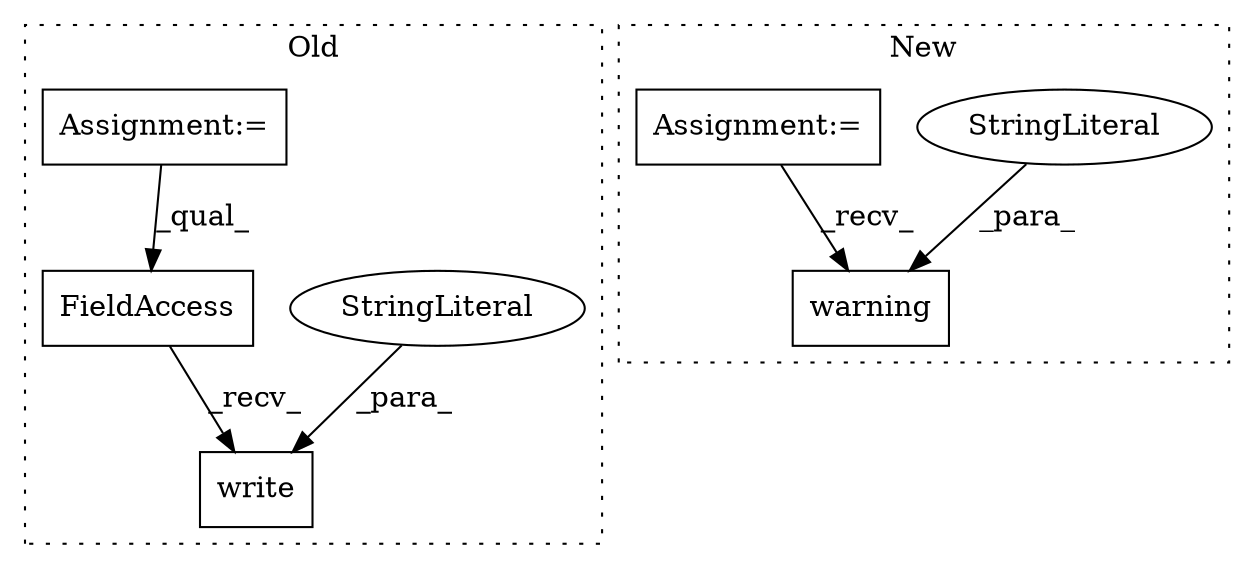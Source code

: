 digraph G {
subgraph cluster0 {
1 [label="write" a="32" s="20331,20477" l="6,1" shape="box"];
3 [label="StringLiteral" a="45" s="20337" l="140" shape="ellipse"];
5 [label="FieldAccess" a="22" s="20320" l="10" shape="box"];
6 [label="Assignment:=" a="7" s="17692" l="3" shape="box"];
label = "Old";
style="dotted";
}
subgraph cluster1 {
2 [label="warning" a="32" s="20392,20540" l="8,1" shape="box"];
4 [label="StringLiteral" a="45" s="20400" l="140" shape="ellipse"];
7 [label="Assignment:=" a="7" s="17704" l="6" shape="box"];
label = "New";
style="dotted";
}
3 -> 1 [label="_para_"];
4 -> 2 [label="_para_"];
5 -> 1 [label="_recv_"];
6 -> 5 [label="_qual_"];
7 -> 2 [label="_recv_"];
}